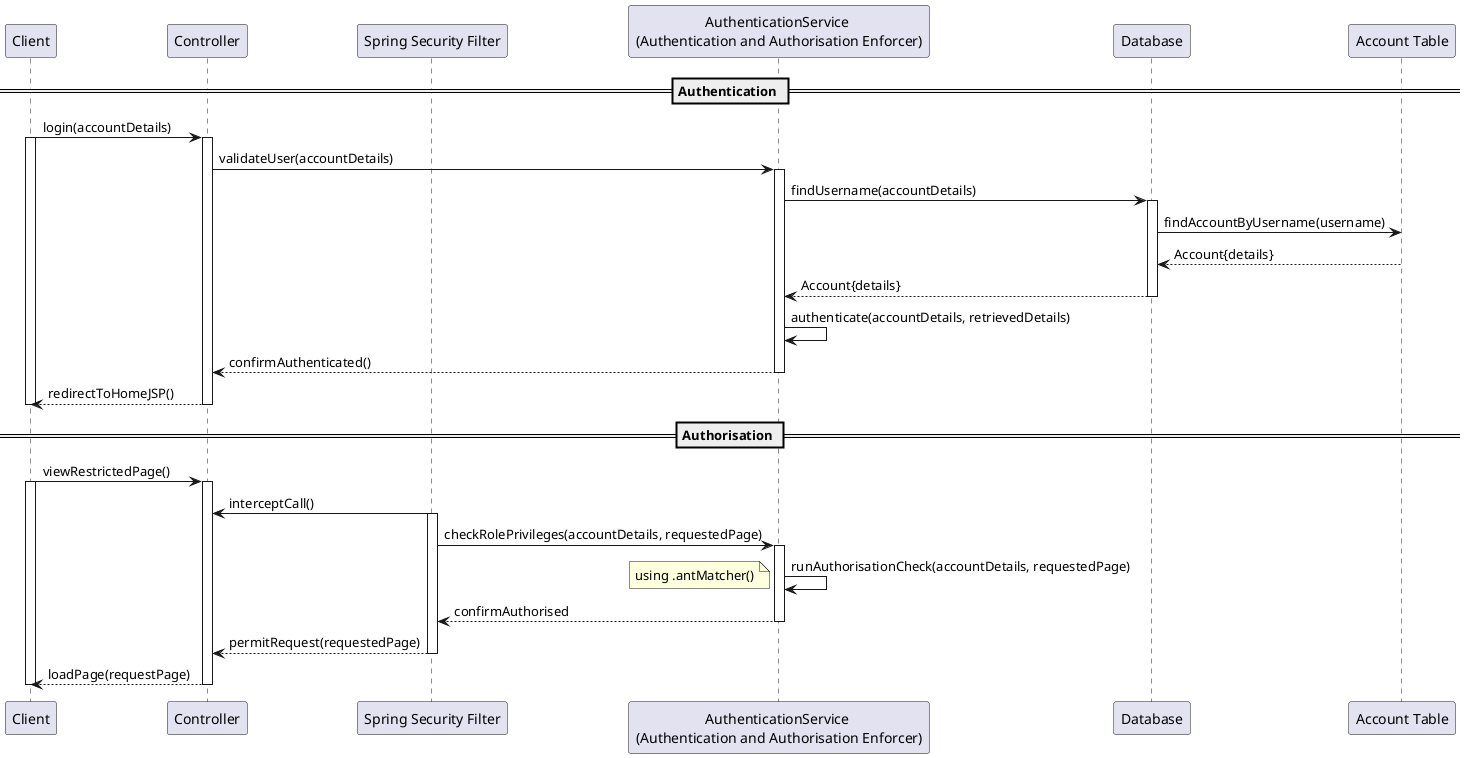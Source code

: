 @startuml
'https://plantuml.com/sequence-diagram

skinparam linetype polyline

participant "Client" as Client
participant "Controller" as Controller
participant "Spring Security Filter" as SSF
participant "AuthenticationService \n(Authentication and Authorisation Enforcer)" as AS
participant "Database" as DB
participant "Account Table" as AT

== Authentication ==
Client -> Controller: login(accountDetails)
Activate Client
Activate Controller
Controller -> AS: validateUser(accountDetails)
Activate AS
AS -> DB: findUsername(accountDetails)
Activate DB
DB -> AT: findAccountByUsername(username)
AT --> DB: Account{details}
DB --> AS: Account{details}
Deactivate DB
AS -> AS: authenticate(accountDetails, retrievedDetails)
AS --> Controller: confirmAuthenticated()
Deactivate AS
Controller --> Client: redirectToHomeJSP()
Deactivate AS
Deactivate Controller
Deactivate Client

== Authorisation ==
Client -> Controller: viewRestrictedPage()
Activate Client
Activate Controller
SSF -> Controller: interceptCall()
Activate SSF
SSF -> AS: checkRolePrivileges(accountDetails, requestedPage)
Activate AS
AS -> AS: runAuthorisationCheck(accountDetails, requestedPage)
note left: using .antMatcher()
AS --> SSF: confirmAuthorised
Deactivate AS
SSF --> Controller: permitRequest(requestedPage)
Deactivate SSF
Controller --> Client: loadPage(requestPage)
Deactivate Controller
Deactivate Client
@enduml